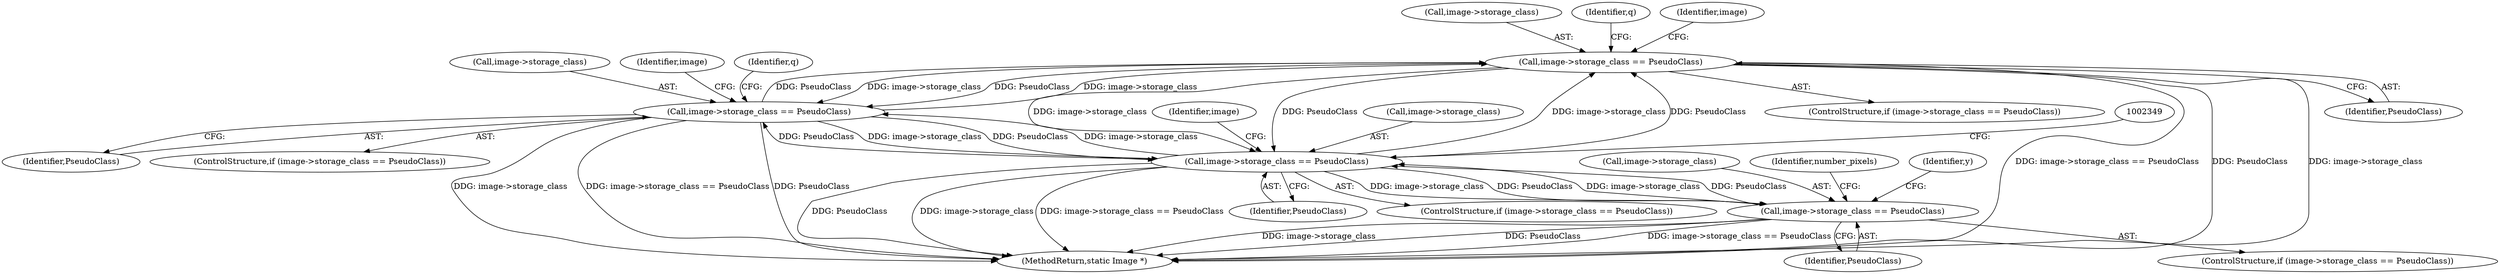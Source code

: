digraph "0_ImageMagick_fe3066122ef72c82415811d25e9e3fad622c0a99_0@pointer" {
"1001983" [label="(Call,image->storage_class == PseudoClass)"];
"1001900" [label="(Call,image->storage_class == PseudoClass)"];
"1002343" [label="(Call,image->storage_class == PseudoClass)"];
"1002034" [label="(Call,image->storage_class == PseudoClass)"];
"1001983" [label="(Call,image->storage_class == PseudoClass)"];
"1001984" [label="(Call,image->storage_class)"];
"1001983" [label="(Call,image->storage_class == PseudoClass)"];
"1002130" [label="(Identifier,number_pixels)"];
"1001995" [label="(Identifier,q)"];
"1001901" [label="(Call,image->storage_class)"];
"1001899" [label="(ControlStructure,if (image->storage_class == PseudoClass))"];
"1002343" [label="(Call,image->storage_class == PseudoClass)"];
"1002356" [label="(Identifier,image)"];
"1002038" [label="(Identifier,PseudoClass)"];
"1002469" [label="(MethodReturn,static Image *)"];
"1002034" [label="(Call,image->storage_class == PseudoClass)"];
"1002033" [label="(ControlStructure,if (image->storage_class == PseudoClass))"];
"1001982" [label="(ControlStructure,if (image->storage_class == PseudoClass))"];
"1001906" [label="(Identifier,image)"];
"1002347" [label="(Identifier,PseudoClass)"];
"1002344" [label="(Call,image->storage_class)"];
"1001904" [label="(Identifier,PseudoClass)"];
"1001912" [label="(Identifier,q)"];
"1001989" [label="(Identifier,image)"];
"1002041" [label="(Identifier,y)"];
"1002342" [label="(ControlStructure,if (image->storage_class == PseudoClass))"];
"1002035" [label="(Call,image->storage_class)"];
"1001987" [label="(Identifier,PseudoClass)"];
"1001900" [label="(Call,image->storage_class == PseudoClass)"];
"1001983" -> "1001982"  [label="AST: "];
"1001983" -> "1001987"  [label="CFG: "];
"1001984" -> "1001983"  [label="AST: "];
"1001987" -> "1001983"  [label="AST: "];
"1001989" -> "1001983"  [label="CFG: "];
"1001995" -> "1001983"  [label="CFG: "];
"1001983" -> "1002469"  [label="DDG: image->storage_class == PseudoClass"];
"1001983" -> "1002469"  [label="DDG: PseudoClass"];
"1001983" -> "1002469"  [label="DDG: image->storage_class"];
"1001983" -> "1001900"  [label="DDG: image->storage_class"];
"1001983" -> "1001900"  [label="DDG: PseudoClass"];
"1001900" -> "1001983"  [label="DDG: image->storage_class"];
"1001900" -> "1001983"  [label="DDG: PseudoClass"];
"1002343" -> "1001983"  [label="DDG: image->storage_class"];
"1002343" -> "1001983"  [label="DDG: PseudoClass"];
"1001983" -> "1002343"  [label="DDG: image->storage_class"];
"1001983" -> "1002343"  [label="DDG: PseudoClass"];
"1001900" -> "1001899"  [label="AST: "];
"1001900" -> "1001904"  [label="CFG: "];
"1001901" -> "1001900"  [label="AST: "];
"1001904" -> "1001900"  [label="AST: "];
"1001906" -> "1001900"  [label="CFG: "];
"1001912" -> "1001900"  [label="CFG: "];
"1001900" -> "1002469"  [label="DDG: PseudoClass"];
"1001900" -> "1002469"  [label="DDG: image->storage_class"];
"1001900" -> "1002469"  [label="DDG: image->storage_class == PseudoClass"];
"1002343" -> "1001900"  [label="DDG: image->storage_class"];
"1002343" -> "1001900"  [label="DDG: PseudoClass"];
"1001900" -> "1002343"  [label="DDG: image->storage_class"];
"1001900" -> "1002343"  [label="DDG: PseudoClass"];
"1002343" -> "1002342"  [label="AST: "];
"1002343" -> "1002347"  [label="CFG: "];
"1002344" -> "1002343"  [label="AST: "];
"1002347" -> "1002343"  [label="AST: "];
"1002349" -> "1002343"  [label="CFG: "];
"1002356" -> "1002343"  [label="CFG: "];
"1002343" -> "1002469"  [label="DDG: image->storage_class == PseudoClass"];
"1002343" -> "1002469"  [label="DDG: PseudoClass"];
"1002343" -> "1002469"  [label="DDG: image->storage_class"];
"1002343" -> "1002034"  [label="DDG: image->storage_class"];
"1002343" -> "1002034"  [label="DDG: PseudoClass"];
"1002034" -> "1002343"  [label="DDG: image->storage_class"];
"1002034" -> "1002343"  [label="DDG: PseudoClass"];
"1002034" -> "1002033"  [label="AST: "];
"1002034" -> "1002038"  [label="CFG: "];
"1002035" -> "1002034"  [label="AST: "];
"1002038" -> "1002034"  [label="AST: "];
"1002041" -> "1002034"  [label="CFG: "];
"1002130" -> "1002034"  [label="CFG: "];
"1002034" -> "1002469"  [label="DDG: PseudoClass"];
"1002034" -> "1002469"  [label="DDG: image->storage_class == PseudoClass"];
"1002034" -> "1002469"  [label="DDG: image->storage_class"];
}
